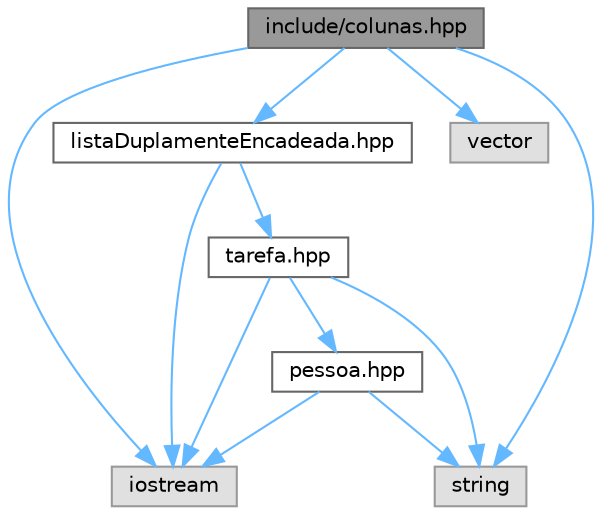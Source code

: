 digraph "include/colunas.hpp"
{
 // INTERACTIVE_SVG=YES
 // LATEX_PDF_SIZE
  bgcolor="transparent";
  edge [fontname=Helvetica,fontsize=10,labelfontname=Helvetica,labelfontsize=10];
  node [fontname=Helvetica,fontsize=10,shape=box,height=0.2,width=0.4];
  Node1 [id="Node000001",label="include/colunas.hpp",height=0.2,width=0.4,color="gray40", fillcolor="grey60", style="filled", fontcolor="black",tooltip="Definição das classes Coluna, ColunaNomeada e ColunaArquivo."];
  Node1 -> Node2 [id="edge12_Node000001_Node000002",color="steelblue1",style="solid",tooltip=" "];
  Node2 [id="Node000002",label="iostream",height=0.2,width=0.4,color="grey60", fillcolor="#E0E0E0", style="filled",tooltip=" "];
  Node1 -> Node3 [id="edge13_Node000001_Node000003",color="steelblue1",style="solid",tooltip=" "];
  Node3 [id="Node000003",label="string",height=0.2,width=0.4,color="grey60", fillcolor="#E0E0E0", style="filled",tooltip=" "];
  Node1 -> Node4 [id="edge14_Node000001_Node000004",color="steelblue1",style="solid",tooltip=" "];
  Node4 [id="Node000004",label="vector",height=0.2,width=0.4,color="grey60", fillcolor="#E0E0E0", style="filled",tooltip=" "];
  Node1 -> Node5 [id="edge15_Node000001_Node000005",color="steelblue1",style="solid",tooltip=" "];
  Node5 [id="Node000005",label="listaDuplamenteEncadeada.hpp",height=0.2,width=0.4,color="grey40", fillcolor="white", style="filled",URL="$d1/d7b/lista_duplamente_encadeada_8hpp.html",tooltip="Define a classe ListaDupla e a classe No para implementar uma lista duplamente encadeada de tarefas d..."];
  Node5 -> Node2 [id="edge16_Node000005_Node000002",color="steelblue1",style="solid",tooltip=" "];
  Node5 -> Node6 [id="edge17_Node000005_Node000006",color="steelblue1",style="solid",tooltip=" "];
  Node6 [id="Node000006",label="tarefa.hpp",height=0.2,width=0.4,color="grey40", fillcolor="white", style="filled",URL="$d1/d1b/tarefa_8hpp.html",tooltip="Definição da classe Tarefa."];
  Node6 -> Node3 [id="edge18_Node000006_Node000003",color="steelblue1",style="solid",tooltip=" "];
  Node6 -> Node2 [id="edge19_Node000006_Node000002",color="steelblue1",style="solid",tooltip=" "];
  Node6 -> Node7 [id="edge20_Node000006_Node000007",color="steelblue1",style="solid",tooltip=" "];
  Node7 [id="Node000007",label="pessoa.hpp",height=0.2,width=0.4,color="grey40", fillcolor="white", style="filled",URL="$d9/da4/pessoa_8hpp.html",tooltip="Definição das classes Pessoa e Colaborador."];
  Node7 -> Node2 [id="edge21_Node000007_Node000002",color="steelblue1",style="solid",tooltip=" "];
  Node7 -> Node3 [id="edge22_Node000007_Node000003",color="steelblue1",style="solid",tooltip=" "];
}
